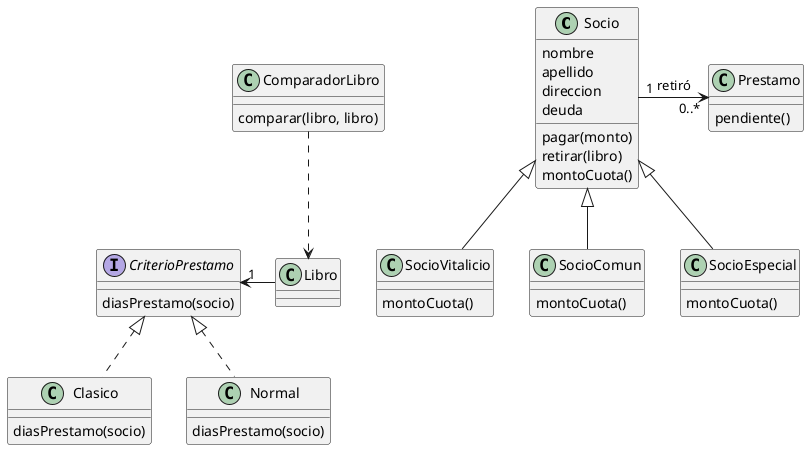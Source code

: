 @startuml example
class Socio {
    nombre
    apellido
    direccion
    deuda
    pagar(monto)
    retirar(libro)
    montoCuota()
}

class SocioVitalicio {
    montoCuota()
}

class SocioComun {
    montoCuota()
}

class SocioEspecial {
    montoCuota()
}

class Prestamo {
    pendiente()
}

'HERENCIA'
Socio <|-- SocioVitalicio
Socio <|-- SocioComun 
Socio <|-- SocioEspecial  

'CONOCE (ASOCIACIÓN)'
Socio "1" -right-> "0..*" Prestamo : retiró

class Libro {
}

interface CriterioPrestamo {
    diasPrestamo(socio)
}

class Clasico {
    diasPrestamo(socio)
}

class Normal {
    diasPrestamo(socio)
}
'IMPLEMENTA INTERFAZ (REALIZACIÓN)'
Libro -left-> "1" CriterioPrestamo

'CLASE REFERENCIADA POR LA VARIABLE INTERFAZ'
Clasico .up.|> CriterioPrestamo
Normal .up.|> CriterioPrestamo

class ComparadorLibro {
    comparar(libro, libro)
}
'USA (DEPENDENCIA)'
ComparadorLibro ..> Libro

'ASOCIACIÓN >> DEPENDENCIA'
@enduml
